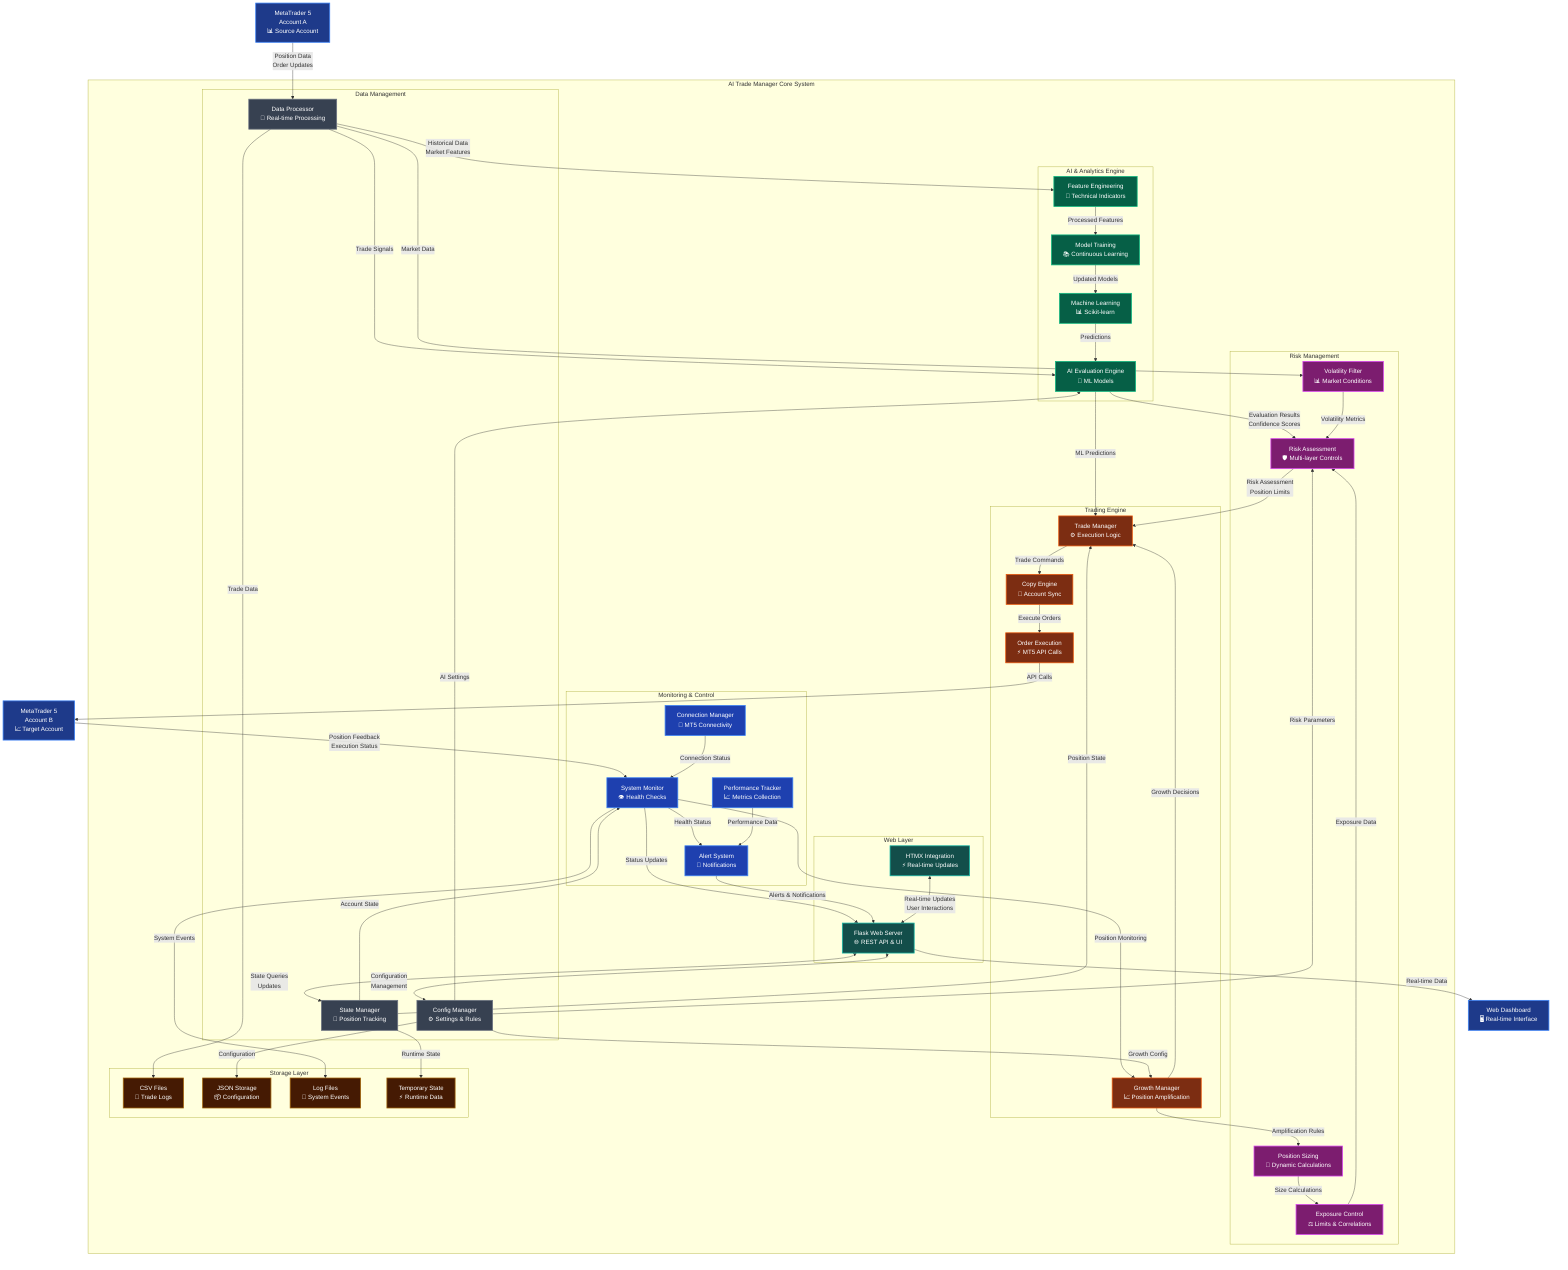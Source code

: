 graph TB
    %% External Systems
    MT5A[MetaTrader 5<br/>Account A<br/>📊 Source Account]
    MT5B[MetaTrader 5<br/>Account B<br/>📈 Target Account]
    WebDash[Web Dashboard<br/>🖥️ Real-time Interface]
    
    %% Core System Components
    subgraph "AI Trade Manager Core System"
        subgraph "Web Layer"
            Flask[Flask Web Server<br/>🌐 REST API & UI]
            HTMX[HTMX Integration<br/>⚡ Real-time Updates]
        end
        
        subgraph "AI & Analytics Engine"
            AICore[AI Evaluation Engine<br/>🤖 ML Models]
            MLModels[Machine Learning<br/>📊 Scikit-learn]
            FeatureEng[Feature Engineering<br/>🔧 Technical Indicators]
            ModelTraining[Model Training<br/>📚 Continuous Learning]
        end
        
        subgraph "Trading Engine"
            TradeManager[Trade Manager<br/>⚙️ Execution Logic]
            CopyEngine[Copy Engine<br/>🔄 Account Sync]
            GrowthManager[Growth Manager<br/>📈 Position Amplification]
            OrderExecution[Order Execution<br/>⚡ MT5 API Calls]
        end
        
        subgraph "Risk Management"
            RiskEngine[Risk Assessment<br/>🛡️ Multi-layer Controls]
            PositionSizing[Position Sizing<br/>📏 Dynamic Calculations]
            ExposureControl[Exposure Control<br/>⚖️ Limits & Correlations]
            VolatilityFilter[Volatility Filter<br/>📊 Market Conditions]
        end
        
        subgraph "Monitoring & Control"
            SystemMonitor[System Monitor<br/>👁️ Health Checks]
            ConnectionMgr[Connection Manager<br/>🔗 MT5 Connectivity]
            AlertSystem[Alert System<br/>🚨 Notifications]
            PerformanceTracker[Performance Tracker<br/>📈 Metrics Collection]
        end
        
        subgraph "Data Management"
            DataProcessor[Data Processor<br/>🔄 Real-time Processing]
            StateManager[State Manager<br/>💾 Position Tracking]
            ConfigManager[Config Manager<br/>⚙️ Settings & Rules]
        end
        
        subgraph "Storage Layer"
            CSV[CSV Files<br/>📄 Trade Logs]
            JSON[JSON Storage<br/>📦 Configuration]
            LogFiles[Log Files<br/>📝 System Events]
            TempState[Temporary State<br/>⚡ Runtime Data]
        end
    end
    
    %% Data Flow Connections
    MT5A --> |Position Data<br/>Order Updates| DataProcessor
    DataProcessor --> |Trade Signals| AICore
    
    AICore --> |Evaluation Results<br/>Confidence Scores| RiskEngine
    AICore --> |ML Predictions| TradeManager
    
    RiskEngine --> |Risk Assessment<br/>Position Limits| TradeManager
    TradeManager --> |Trade Commands| CopyEngine
    CopyEngine --> |Execute Orders| OrderExecution
    OrderExecution --> |API Calls| MT5B
    
    MT5B --> |Position Feedback<br/>Execution Status| SystemMonitor
    SystemMonitor --> |Status Updates| Flask
    Flask --> |Real-time Data| WebDash
    
    %% Growth Management Flow
    SystemMonitor --> |Position Monitoring| GrowthManager
    GrowthManager --> |Growth Decisions| TradeManager
    GrowthManager --> |Amplification Rules| PositionSizing
    
    %% AI Training Flow
    DataProcessor --> |Historical Data<br/>Market Features| FeatureEng
    FeatureEng --> |Processed Features| ModelTraining
    ModelTraining --> |Updated Models| MLModels
    MLModels --> |Predictions| AICore
    
    %% Risk Management Flow
    DataProcessor --> |Market Data| VolatilityFilter
    VolatilityFilter --> |Volatility Metrics| RiskEngine
    PositionSizing --> |Size Calculations| ExposureControl
    ExposureControl --> |Exposure Data| RiskEngine
    
    %% Monitoring & Alerts
    SystemMonitor --> |Health Status| AlertSystem
    PerformanceTracker --> |Performance Data| AlertSystem
    ConnectionMgr --> |Connection Status| SystemMonitor
    AlertSystem --> |Alerts & Notifications| Flask
    
    %% Configuration & State
    ConfigManager --> |Risk Parameters| RiskEngine
    ConfigManager --> |AI Settings| AICore
    ConfigManager --> |Growth Config| GrowthManager
    StateManager --> |Position State| TradeManager
    StateManager --> |Account State| SystemMonitor
    
    %% Data Persistence
    DataProcessor --> |Trade Data| CSV
    ConfigManager --> |Configuration| JSON
    SystemMonitor --> |System Events| LogFiles
    StateManager --> |Runtime State| TempState
    
    %% Bi-directional Connections
    Flask <--> |Configuration<br/>Management| ConfigManager
    Flask <--> |State Queries<br/>Updates| StateManager
    HTMX <--> |Real-time Updates<br/>User Interactions| Flask
    
    %% Styling
    classDef external fill:#1e3a8a,stroke:#3b82f6,stroke-width:2px,color:#fff
    classDef aiComponent fill:#065f46,stroke:#10b981,stroke-width:2px,color:#fff
    classDef tradingComponent fill:#7c2d12,stroke:#ea580c,stroke-width:2px,color:#fff
    classDef riskComponent fill:#7c1d6f,stroke:#d946ef,stroke-width:2px,color:#fff
    classDef monitorComponent fill:#1e40af,stroke:#3b82f6,stroke-width:2px,color:#fff
    classDef dataComponent fill:#374151,stroke:#6b7280,stroke-width:2px,color:#fff
    classDef storageComponent fill:#451a03,stroke:#a16207,stroke-width:2px,color:#fff
    classDef webComponent fill:#134e4a,stroke:#14b8a6,stroke-width:2px,color:#fff
    
    class MT5A,MT5B,WebDash external
    class AICore,MLModels,FeatureEng,ModelTraining aiComponent
    class TradeManager,CopyEngine,GrowthManager,OrderExecution tradingComponent
    class RiskEngine,PositionSizing,ExposureControl,VolatilityFilter riskComponent
    class SystemMonitor,ConnectionMgr,AlertSystem,PerformanceTracker monitorComponent
    class DataProcessor,StateManager,ConfigManager dataComponent
    class CSV,JSON,LogFiles,TempState storageComponent
    class Flask,HTMX webComponent